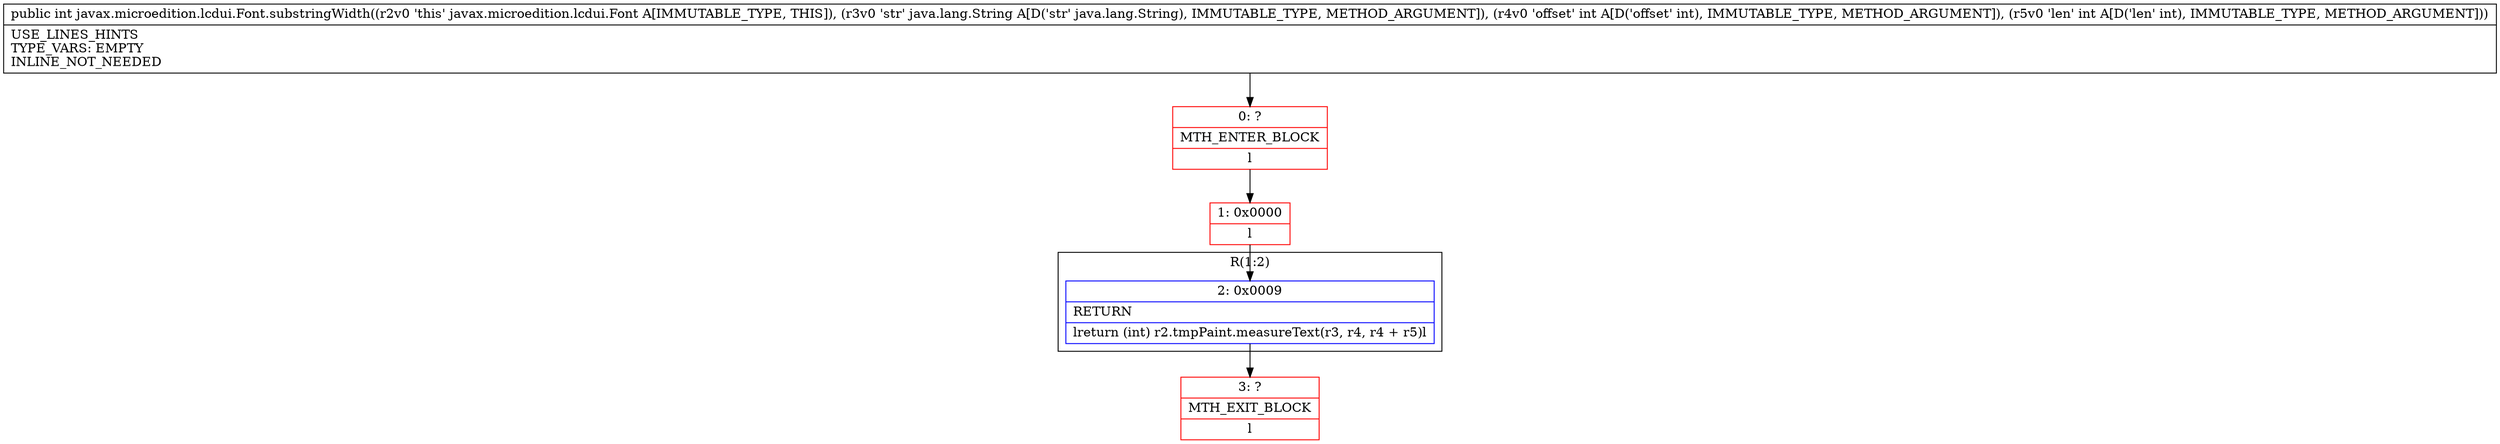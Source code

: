 digraph "CFG forjavax.microedition.lcdui.Font.substringWidth(Ljava\/lang\/String;II)I" {
subgraph cluster_Region_735788520 {
label = "R(1:2)";
node [shape=record,color=blue];
Node_2 [shape=record,label="{2\:\ 0x0009|RETURN\l|lreturn (int) r2.tmpPaint.measureText(r3, r4, r4 + r5)l}"];
}
Node_0 [shape=record,color=red,label="{0\:\ ?|MTH_ENTER_BLOCK\l|l}"];
Node_1 [shape=record,color=red,label="{1\:\ 0x0000|l}"];
Node_3 [shape=record,color=red,label="{3\:\ ?|MTH_EXIT_BLOCK\l|l}"];
MethodNode[shape=record,label="{public int javax.microedition.lcdui.Font.substringWidth((r2v0 'this' javax.microedition.lcdui.Font A[IMMUTABLE_TYPE, THIS]), (r3v0 'str' java.lang.String A[D('str' java.lang.String), IMMUTABLE_TYPE, METHOD_ARGUMENT]), (r4v0 'offset' int A[D('offset' int), IMMUTABLE_TYPE, METHOD_ARGUMENT]), (r5v0 'len' int A[D('len' int), IMMUTABLE_TYPE, METHOD_ARGUMENT]))  | USE_LINES_HINTS\lTYPE_VARS: EMPTY\lINLINE_NOT_NEEDED\l}"];
MethodNode -> Node_0;
Node_2 -> Node_3;
Node_0 -> Node_1;
Node_1 -> Node_2;
}

